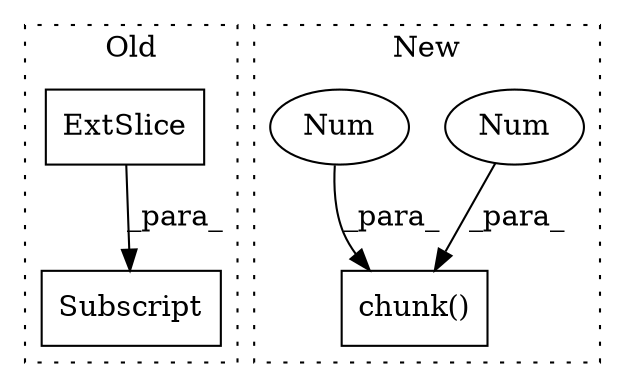 digraph G {
subgraph cluster0 {
1 [label="Subscript" a="63" s="8840,0" l="8,0" shape="box"];
4 [label="ExtSlice" a="85" s="8840" l="1" shape="box"];
label = "Old";
style="dotted";
}
subgraph cluster1 {
2 [label="chunk()" a="75" s="9415,9427" l="8,1" shape="box"];
3 [label="Num" a="76" s="9423" l="1" shape="ellipse"];
5 [label="Num" a="76" s="9426" l="1" shape="ellipse"];
label = "New";
style="dotted";
}
3 -> 2 [label="_para_"];
4 -> 1 [label="_para_"];
5 -> 2 [label="_para_"];
}